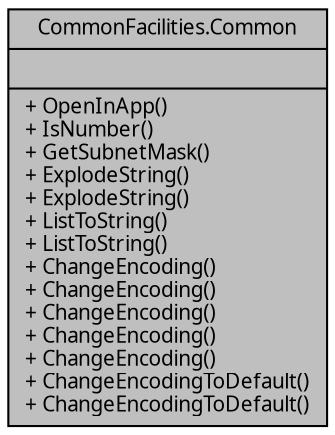 digraph "CommonFacilities.Common"
{
  edge [fontname="FreeSans.ttf",fontsize="10",labelfontname="FreeSans.ttf",labelfontsize="10"];
  node [fontname="FreeSans.ttf",fontsize="10",shape=record];
  Node1 [label="{CommonFacilities.Common\n||+ OpenInApp()\l+ IsNumber()\l+ GetSubnetMask()\l+ ExplodeString()\l+ ExplodeString()\l+ ListToString()\l+ ListToString()\l+ ChangeEncoding()\l+ ChangeEncoding()\l+ ChangeEncoding()\l+ ChangeEncoding()\l+ ChangeEncoding()\l+ ChangeEncodingToDefault()\l+ ChangeEncodingToDefault()\l}",height=0.2,width=0.4,color="black", fillcolor="grey75", style="filled", fontcolor="black"];
}
